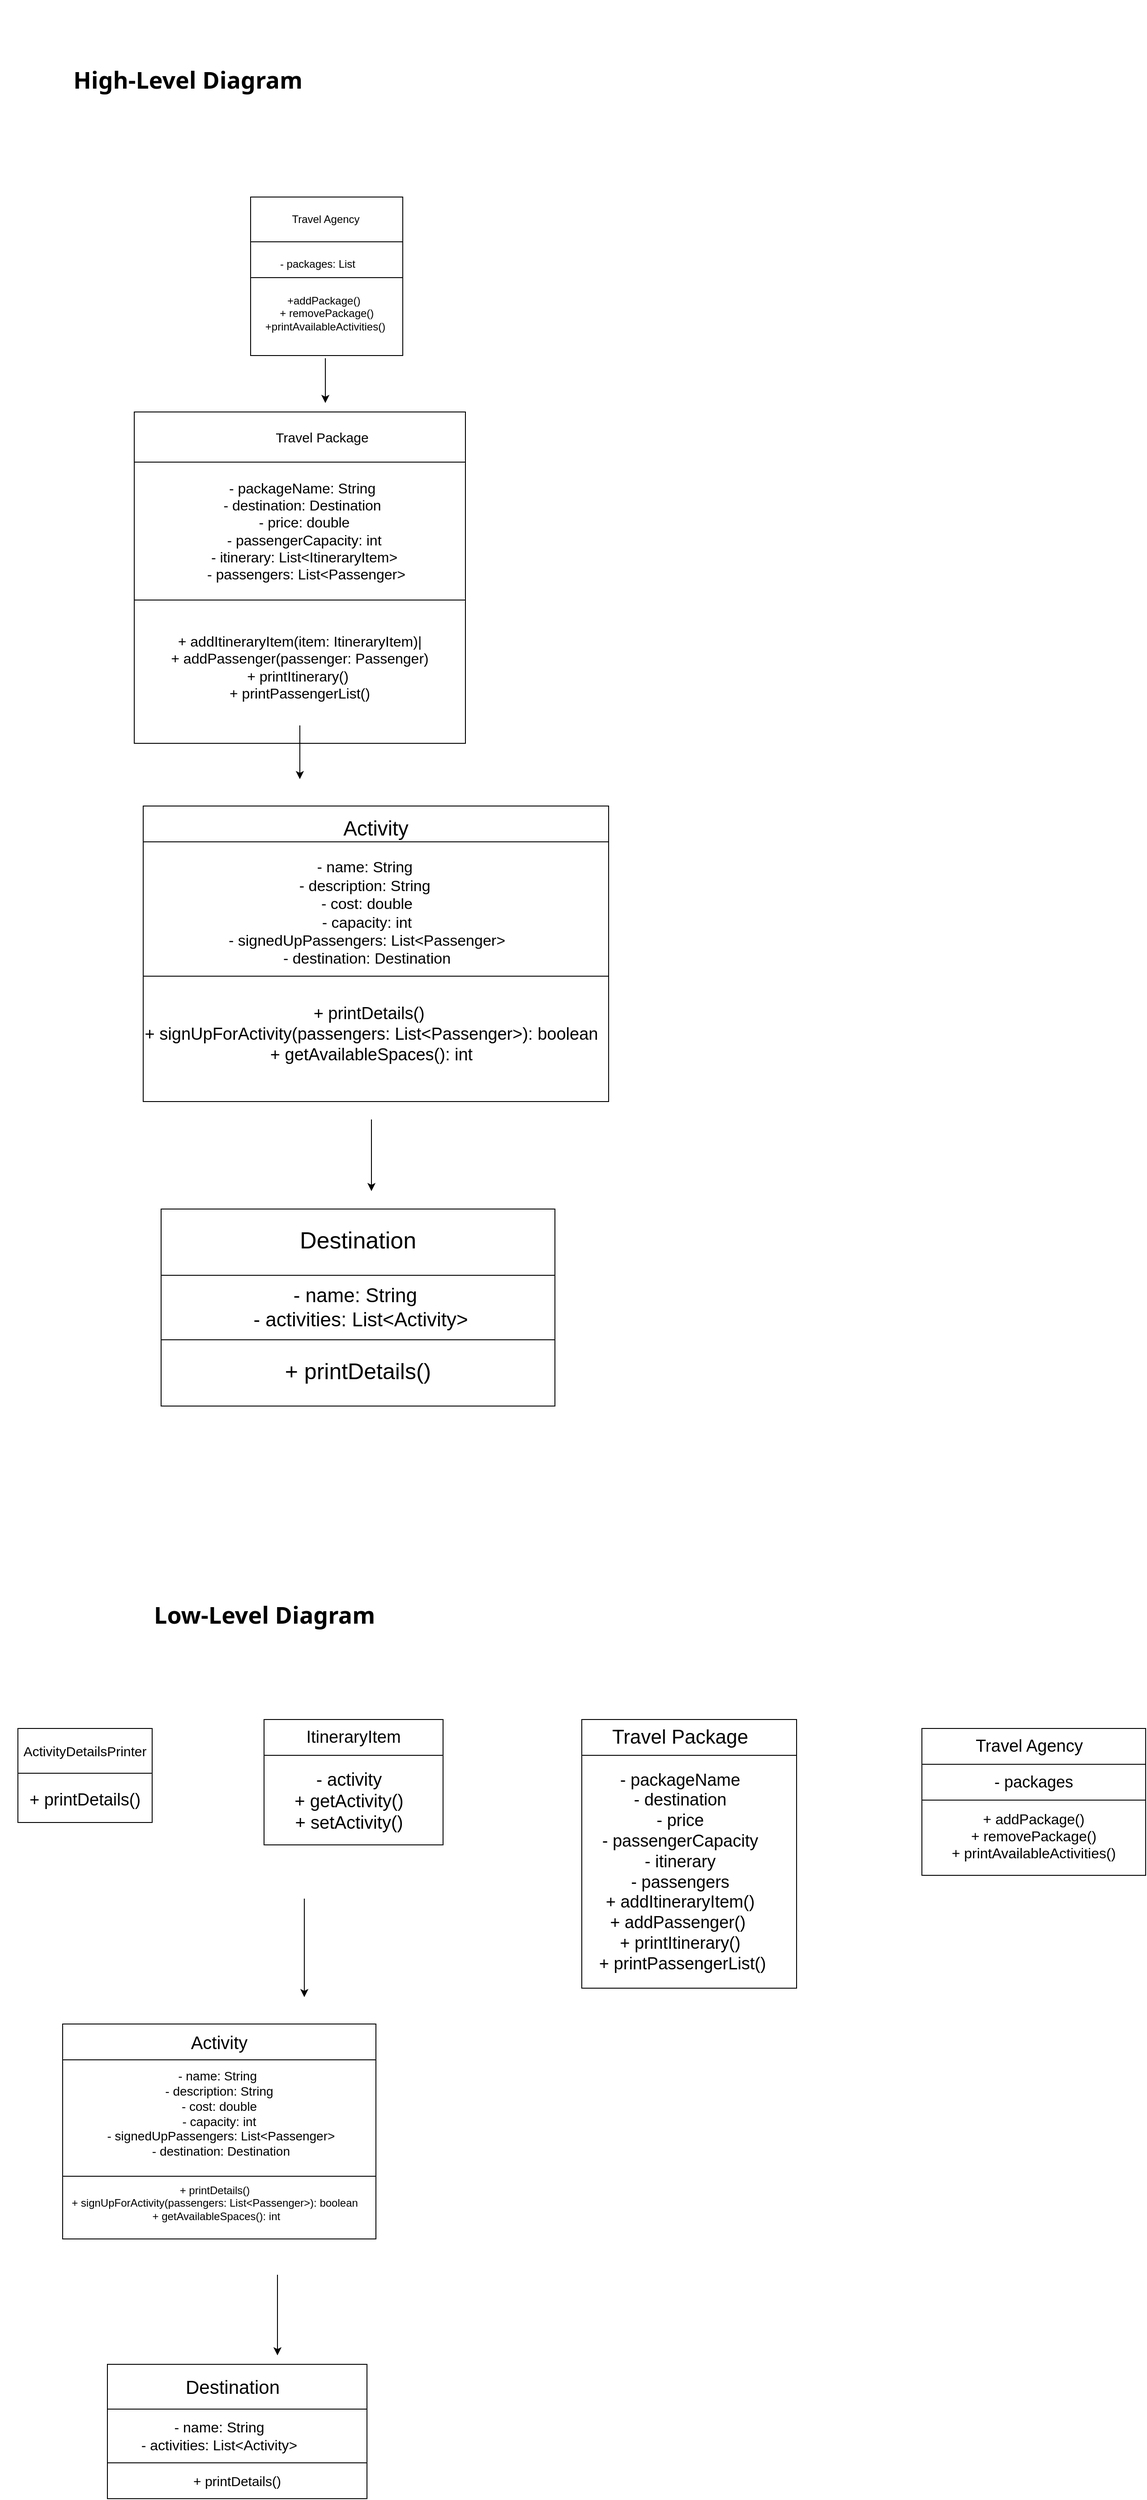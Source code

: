 <mxfile version="22.1.21" type="device">
  <diagram name="Page-1" id="5pxjZm42JFzj4xBTSy52">
    <mxGraphModel dx="609" dy="464" grid="1" gridSize="10" guides="1" tooltips="1" connect="1" arrows="1" fold="1" page="1" pageScale="1" pageWidth="827" pageHeight="1169" math="0" shadow="0">
      <root>
        <mxCell id="0" />
        <mxCell id="1" parent="0" />
        <mxCell id="YViDjAD742AOtV214_dt-10" value="" style="shape=table;startSize=0;container=1;collapsible=0;childLayout=tableLayout;" vertex="1" parent="1">
          <mxGeometry x="330" y="680" width="170" height="177" as="geometry" />
        </mxCell>
        <mxCell id="YViDjAD742AOtV214_dt-11" value="" style="shape=tableRow;horizontal=0;startSize=0;swimlaneHead=0;swimlaneBody=0;strokeColor=inherit;top=0;left=0;bottom=0;right=0;collapsible=0;dropTarget=0;fillColor=none;points=[[0,0.5],[1,0.5]];portConstraint=eastwest;" vertex="1" parent="YViDjAD742AOtV214_dt-10">
          <mxGeometry width="170" height="50" as="geometry" />
        </mxCell>
        <mxCell id="YViDjAD742AOtV214_dt-12" value="" style="shape=partialRectangle;html=1;whiteSpace=wrap;connectable=0;strokeColor=inherit;overflow=hidden;fillColor=none;top=0;left=0;bottom=0;right=0;pointerEvents=1;" vertex="1" parent="YViDjAD742AOtV214_dt-11">
          <mxGeometry width="170" height="50" as="geometry">
            <mxRectangle width="170" height="50" as="alternateBounds" />
          </mxGeometry>
        </mxCell>
        <mxCell id="YViDjAD742AOtV214_dt-13" value="" style="shape=tableRow;horizontal=0;startSize=0;swimlaneHead=0;swimlaneBody=0;strokeColor=inherit;top=0;left=0;bottom=0;right=0;collapsible=0;dropTarget=0;fillColor=none;points=[[0,0.5],[1,0.5]];portConstraint=eastwest;" vertex="1" parent="YViDjAD742AOtV214_dt-10">
          <mxGeometry y="50" width="170" height="40" as="geometry" />
        </mxCell>
        <mxCell id="YViDjAD742AOtV214_dt-14" value="" style="shape=partialRectangle;html=1;whiteSpace=wrap;connectable=0;strokeColor=inherit;overflow=hidden;fillColor=none;top=0;left=0;bottom=0;right=0;pointerEvents=1;" vertex="1" parent="YViDjAD742AOtV214_dt-13">
          <mxGeometry width="170" height="40" as="geometry">
            <mxRectangle width="170" height="40" as="alternateBounds" />
          </mxGeometry>
        </mxCell>
        <mxCell id="YViDjAD742AOtV214_dt-15" value="" style="shape=tableRow;horizontal=0;startSize=0;swimlaneHead=0;swimlaneBody=0;strokeColor=inherit;top=0;left=0;bottom=0;right=0;collapsible=0;dropTarget=0;fillColor=none;points=[[0,0.5],[1,0.5]];portConstraint=eastwest;" vertex="1" parent="YViDjAD742AOtV214_dt-10">
          <mxGeometry y="90" width="170" height="87" as="geometry" />
        </mxCell>
        <mxCell id="YViDjAD742AOtV214_dt-16" value="" style="shape=partialRectangle;html=1;whiteSpace=wrap;connectable=0;strokeColor=inherit;overflow=hidden;fillColor=none;top=0;left=0;bottom=0;right=0;pointerEvents=1;" vertex="1" parent="YViDjAD742AOtV214_dt-15">
          <mxGeometry width="170" height="87" as="geometry">
            <mxRectangle width="170" height="87" as="alternateBounds" />
          </mxGeometry>
        </mxCell>
        <mxCell id="YViDjAD742AOtV214_dt-18" value="Travel Agency" style="text;html=1;strokeColor=none;fillColor=none;align=center;verticalAlign=middle;whiteSpace=wrap;rounded=0;" vertex="1" parent="1">
          <mxGeometry x="374" y="690" width="80" height="30" as="geometry" />
        </mxCell>
        <mxCell id="YViDjAD742AOtV214_dt-20" value="- packages: List " style="text;html=1;strokeColor=none;fillColor=none;align=center;verticalAlign=middle;whiteSpace=wrap;rounded=0;" vertex="1" parent="1">
          <mxGeometry x="355" y="740" width="100" height="30" as="geometry" />
        </mxCell>
        <mxCell id="YViDjAD742AOtV214_dt-27" style="edgeStyle=orthogonalEdgeStyle;rounded=0;orthogonalLoop=1;jettySize=auto;html=1;" edge="1" parent="1" source="YViDjAD742AOtV214_dt-21">
          <mxGeometry relative="1" as="geometry">
            <mxPoint x="413.5" y="910" as="targetPoint" />
          </mxGeometry>
        </mxCell>
        <mxCell id="YViDjAD742AOtV214_dt-21" value="+addPackage()&amp;nbsp;&lt;br&gt;&amp;nbsp;+ removePackage() +printAvailableActivities()" style="text;html=1;strokeColor=none;fillColor=none;align=center;verticalAlign=middle;whiteSpace=wrap;rounded=0;" vertex="1" parent="1">
          <mxGeometry x="301" y="760" width="225" height="100" as="geometry" />
        </mxCell>
        <mxCell id="YViDjAD742AOtV214_dt-28" value="" style="shape=table;startSize=0;container=1;collapsible=0;childLayout=tableLayout;" vertex="1" parent="1">
          <mxGeometry x="200" y="920" width="370" height="370" as="geometry" />
        </mxCell>
        <mxCell id="YViDjAD742AOtV214_dt-29" value="" style="shape=tableRow;horizontal=0;startSize=0;swimlaneHead=0;swimlaneBody=0;strokeColor=inherit;top=0;left=0;bottom=0;right=0;collapsible=0;dropTarget=0;fillColor=none;points=[[0,0.5],[1,0.5]];portConstraint=eastwest;" vertex="1" parent="YViDjAD742AOtV214_dt-28">
          <mxGeometry width="370" height="56" as="geometry" />
        </mxCell>
        <mxCell id="YViDjAD742AOtV214_dt-30" value="" style="shape=partialRectangle;html=1;whiteSpace=wrap;connectable=0;strokeColor=inherit;overflow=hidden;fillColor=none;top=0;left=0;bottom=0;right=0;pointerEvents=1;" vertex="1" parent="YViDjAD742AOtV214_dt-29">
          <mxGeometry width="370" height="56" as="geometry">
            <mxRectangle width="370" height="56" as="alternateBounds" />
          </mxGeometry>
        </mxCell>
        <mxCell id="YViDjAD742AOtV214_dt-31" value="" style="shape=tableRow;horizontal=0;startSize=0;swimlaneHead=0;swimlaneBody=0;strokeColor=inherit;top=0;left=0;bottom=0;right=0;collapsible=0;dropTarget=0;fillColor=none;points=[[0,0.5],[1,0.5]];portConstraint=eastwest;" vertex="1" parent="YViDjAD742AOtV214_dt-28">
          <mxGeometry y="56" width="370" height="154" as="geometry" />
        </mxCell>
        <mxCell id="YViDjAD742AOtV214_dt-32" value="" style="shape=partialRectangle;html=1;whiteSpace=wrap;connectable=0;strokeColor=inherit;overflow=hidden;fillColor=none;top=0;left=0;bottom=0;right=0;pointerEvents=1;" vertex="1" parent="YViDjAD742AOtV214_dt-31">
          <mxGeometry width="370" height="154" as="geometry">
            <mxRectangle width="370" height="154" as="alternateBounds" />
          </mxGeometry>
        </mxCell>
        <mxCell id="YViDjAD742AOtV214_dt-33" value="" style="shape=tableRow;horizontal=0;startSize=0;swimlaneHead=0;swimlaneBody=0;strokeColor=inherit;top=0;left=0;bottom=0;right=0;collapsible=0;dropTarget=0;fillColor=none;points=[[0,0.5],[1,0.5]];portConstraint=eastwest;" vertex="1" parent="YViDjAD742AOtV214_dt-28">
          <mxGeometry y="210" width="370" height="160" as="geometry" />
        </mxCell>
        <mxCell id="YViDjAD742AOtV214_dt-34" value="" style="shape=partialRectangle;html=1;whiteSpace=wrap;connectable=0;strokeColor=inherit;overflow=hidden;fillColor=none;top=0;left=0;bottom=0;right=0;pointerEvents=1;" vertex="1" parent="YViDjAD742AOtV214_dt-33">
          <mxGeometry width="370" height="160" as="geometry">
            <mxRectangle width="370" height="160" as="alternateBounds" />
          </mxGeometry>
        </mxCell>
        <mxCell id="YViDjAD742AOtV214_dt-35" value="&lt;font style=&quot;font-size: 15px;&quot;&gt; Travel Package &lt;/font&gt;" style="text;html=1;strokeColor=none;fillColor=none;align=center;verticalAlign=middle;whiteSpace=wrap;rounded=0;fontSize=14;" vertex="1" parent="1">
          <mxGeometry x="355" y="933" width="110" height="30" as="geometry" />
        </mxCell>
        <mxCell id="YViDjAD742AOtV214_dt-36" value="- packageName: String&amp;nbsp;&lt;br style=&quot;font-size: 16px;&quot;&gt;- destination: Destination&amp;nbsp;&lt;br style=&quot;font-size: 16px;&quot;&gt;&amp;nbsp;- price: double&amp;nbsp;&lt;br style=&quot;font-size: 16px;&quot;&gt;&amp;nbsp;- passengerCapacity: int&amp;nbsp;&lt;br style=&quot;font-size: 16px;&quot;&gt;&amp;nbsp;- itinerary: List&amp;lt;ItineraryItem&amp;gt;&amp;nbsp;&lt;br style=&quot;font-size: 16px;&quot;&gt;&amp;nbsp;- passengers: List&amp;lt;Passenger&amp;gt;" style="text;html=1;strokeColor=none;fillColor=none;align=center;verticalAlign=middle;whiteSpace=wrap;rounded=0;fontSize=16;" vertex="1" parent="1">
          <mxGeometry x="270" y="963" width="240" height="180" as="geometry" />
        </mxCell>
        <mxCell id="YViDjAD742AOtV214_dt-40" style="edgeStyle=orthogonalEdgeStyle;rounded=0;orthogonalLoop=1;jettySize=auto;html=1;" edge="1" parent="1" source="YViDjAD742AOtV214_dt-37">
          <mxGeometry relative="1" as="geometry">
            <mxPoint x="385" y="1330" as="targetPoint" />
          </mxGeometry>
        </mxCell>
        <mxCell id="YViDjAD742AOtV214_dt-37" value="&lt;font style=&quot;font-size: 16px;&quot;&gt;+ addItineraryItem(item: ItineraryItem)|&lt;br&gt;+ addPassenger(passenger: Passenger)&lt;br&gt;+ printItinerary()&amp;nbsp;&lt;br&gt;+ printPassengerList()   &lt;/font&gt;" style="text;html=1;strokeColor=none;fillColor=none;align=center;verticalAlign=middle;whiteSpace=wrap;rounded=0;" vertex="1" parent="1">
          <mxGeometry x="240" y="1140" width="290" height="130" as="geometry" />
        </mxCell>
        <mxCell id="YViDjAD742AOtV214_dt-41" value="" style="shape=table;startSize=0;container=1;collapsible=0;childLayout=tableLayout;" vertex="1" parent="1">
          <mxGeometry x="210" y="1360" width="520" height="330" as="geometry" />
        </mxCell>
        <mxCell id="YViDjAD742AOtV214_dt-42" value="" style="shape=tableRow;horizontal=0;startSize=0;swimlaneHead=0;swimlaneBody=0;strokeColor=inherit;top=0;left=0;bottom=0;right=0;collapsible=0;dropTarget=0;fillColor=none;points=[[0,0.5],[1,0.5]];portConstraint=eastwest;" vertex="1" parent="YViDjAD742AOtV214_dt-41">
          <mxGeometry width="520" height="40" as="geometry" />
        </mxCell>
        <mxCell id="YViDjAD742AOtV214_dt-43" value="" style="shape=partialRectangle;html=1;whiteSpace=wrap;connectable=0;strokeColor=inherit;overflow=hidden;fillColor=none;top=0;left=0;bottom=0;right=0;pointerEvents=1;" vertex="1" parent="YViDjAD742AOtV214_dt-42">
          <mxGeometry width="520" height="40" as="geometry">
            <mxRectangle width="520" height="40" as="alternateBounds" />
          </mxGeometry>
        </mxCell>
        <mxCell id="YViDjAD742AOtV214_dt-44" value="" style="shape=tableRow;horizontal=0;startSize=0;swimlaneHead=0;swimlaneBody=0;strokeColor=inherit;top=0;left=0;bottom=0;right=0;collapsible=0;dropTarget=0;fillColor=none;points=[[0,0.5],[1,0.5]];portConstraint=eastwest;" vertex="1" parent="YViDjAD742AOtV214_dt-41">
          <mxGeometry y="40" width="520" height="150" as="geometry" />
        </mxCell>
        <mxCell id="YViDjAD742AOtV214_dt-45" value="" style="shape=partialRectangle;html=1;whiteSpace=wrap;connectable=0;strokeColor=inherit;overflow=hidden;fillColor=none;top=0;left=0;bottom=0;right=0;pointerEvents=1;" vertex="1" parent="YViDjAD742AOtV214_dt-44">
          <mxGeometry width="520" height="150" as="geometry">
            <mxRectangle width="520" height="150" as="alternateBounds" />
          </mxGeometry>
        </mxCell>
        <mxCell id="YViDjAD742AOtV214_dt-46" value="" style="shape=tableRow;horizontal=0;startSize=0;swimlaneHead=0;swimlaneBody=0;strokeColor=inherit;top=0;left=0;bottom=0;right=0;collapsible=0;dropTarget=0;fillColor=none;points=[[0,0.5],[1,0.5]];portConstraint=eastwest;" vertex="1" parent="YViDjAD742AOtV214_dt-41">
          <mxGeometry y="190" width="520" height="140" as="geometry" />
        </mxCell>
        <mxCell id="YViDjAD742AOtV214_dt-47" value="" style="shape=partialRectangle;html=1;whiteSpace=wrap;connectable=0;strokeColor=inherit;overflow=hidden;fillColor=none;top=0;left=0;bottom=0;right=0;pointerEvents=1;" vertex="1" parent="YViDjAD742AOtV214_dt-46">
          <mxGeometry width="520" height="140" as="geometry">
            <mxRectangle width="520" height="140" as="alternateBounds" />
          </mxGeometry>
        </mxCell>
        <mxCell id="YViDjAD742AOtV214_dt-48" value="&lt;font style=&quot;font-size: 23px;&quot;&gt;Activity&lt;/font&gt;" style="text;html=1;strokeColor=none;fillColor=none;align=center;verticalAlign=middle;whiteSpace=wrap;rounded=0;" vertex="1" parent="1">
          <mxGeometry x="440" y="1370" width="60" height="30" as="geometry" />
        </mxCell>
        <mxCell id="YViDjAD742AOtV214_dt-49" value="&lt;font style=&quot;font-size: 17px;&quot;&gt;- name: String&amp;nbsp;&lt;br style=&quot;font-size: 17px;&quot;&gt;- description: String&amp;nbsp;&lt;br style=&quot;font-size: 17px;&quot;&gt;&amp;nbsp;- cost: double&amp;nbsp;&lt;br style=&quot;font-size: 17px;&quot;&gt;&amp;nbsp;- capacity: int&amp;nbsp;&lt;br style=&quot;font-size: 17px;&quot;&gt;- signedUpPassengers: List&amp;lt;Passenger&amp;gt;&lt;br style=&quot;font-size: 17px;&quot;&gt;- destination: Destination &lt;/font&gt;" style="text;html=1;strokeColor=none;fillColor=none;align=center;verticalAlign=middle;whiteSpace=wrap;rounded=0;fontSize=17;" vertex="1" parent="1">
          <mxGeometry x="290" y="1390" width="340" height="180" as="geometry" />
        </mxCell>
        <mxCell id="YViDjAD742AOtV214_dt-51" style="edgeStyle=orthogonalEdgeStyle;rounded=0;orthogonalLoop=1;jettySize=auto;html=1;" edge="1" parent="1" source="YViDjAD742AOtV214_dt-50">
          <mxGeometry relative="1" as="geometry">
            <mxPoint x="465" y="1790" as="targetPoint" />
          </mxGeometry>
        </mxCell>
        <mxCell id="YViDjAD742AOtV214_dt-50" value="&lt;font style=&quot;font-size: 19px;&quot;&gt;+ printDetails()&amp;nbsp;&lt;br&gt;+ signUpForActivity(passengers: List&amp;lt;Passenger&amp;gt;): boolean&lt;br&gt;+ getAvailableSpaces(): int &lt;/font&gt;" style="text;html=1;strokeColor=none;fillColor=none;align=center;verticalAlign=middle;whiteSpace=wrap;rounded=0;" vertex="1" parent="1">
          <mxGeometry x="210" y="1520" width="510" height="190" as="geometry" />
        </mxCell>
        <mxCell id="YViDjAD742AOtV214_dt-52" value="" style="shape=table;startSize=0;container=1;collapsible=0;childLayout=tableLayout;" vertex="1" parent="1">
          <mxGeometry x="230" y="1810" width="440" height="220" as="geometry" />
        </mxCell>
        <mxCell id="YViDjAD742AOtV214_dt-53" value="" style="shape=tableRow;horizontal=0;startSize=0;swimlaneHead=0;swimlaneBody=0;strokeColor=inherit;top=0;left=0;bottom=0;right=0;collapsible=0;dropTarget=0;fillColor=none;points=[[0,0.5],[1,0.5]];portConstraint=eastwest;" vertex="1" parent="YViDjAD742AOtV214_dt-52">
          <mxGeometry width="440" height="74" as="geometry" />
        </mxCell>
        <mxCell id="YViDjAD742AOtV214_dt-54" value="" style="shape=partialRectangle;html=1;whiteSpace=wrap;connectable=0;strokeColor=inherit;overflow=hidden;fillColor=none;top=0;left=0;bottom=0;right=0;pointerEvents=1;" vertex="1" parent="YViDjAD742AOtV214_dt-53">
          <mxGeometry width="440" height="74" as="geometry">
            <mxRectangle width="440" height="74" as="alternateBounds" />
          </mxGeometry>
        </mxCell>
        <mxCell id="YViDjAD742AOtV214_dt-55" value="" style="shape=tableRow;horizontal=0;startSize=0;swimlaneHead=0;swimlaneBody=0;strokeColor=inherit;top=0;left=0;bottom=0;right=0;collapsible=0;dropTarget=0;fillColor=none;points=[[0,0.5],[1,0.5]];portConstraint=eastwest;" vertex="1" parent="YViDjAD742AOtV214_dt-52">
          <mxGeometry y="74" width="440" height="72" as="geometry" />
        </mxCell>
        <mxCell id="YViDjAD742AOtV214_dt-56" value="" style="shape=partialRectangle;html=1;whiteSpace=wrap;connectable=0;strokeColor=inherit;overflow=hidden;fillColor=none;top=0;left=0;bottom=0;right=0;pointerEvents=1;" vertex="1" parent="YViDjAD742AOtV214_dt-55">
          <mxGeometry width="440" height="72" as="geometry">
            <mxRectangle width="440" height="72" as="alternateBounds" />
          </mxGeometry>
        </mxCell>
        <mxCell id="YViDjAD742AOtV214_dt-57" value="" style="shape=tableRow;horizontal=0;startSize=0;swimlaneHead=0;swimlaneBody=0;strokeColor=inherit;top=0;left=0;bottom=0;right=0;collapsible=0;dropTarget=0;fillColor=none;points=[[0,0.5],[1,0.5]];portConstraint=eastwest;" vertex="1" parent="YViDjAD742AOtV214_dt-52">
          <mxGeometry y="146" width="440" height="74" as="geometry" />
        </mxCell>
        <mxCell id="YViDjAD742AOtV214_dt-58" value="" style="shape=partialRectangle;html=1;whiteSpace=wrap;connectable=0;strokeColor=inherit;overflow=hidden;fillColor=none;top=0;left=0;bottom=0;right=0;pointerEvents=1;" vertex="1" parent="YViDjAD742AOtV214_dt-57">
          <mxGeometry width="440" height="74" as="geometry">
            <mxRectangle width="440" height="74" as="alternateBounds" />
          </mxGeometry>
        </mxCell>
        <mxCell id="YViDjAD742AOtV214_dt-59" value="&lt;font style=&quot;font-size: 26px;&quot;&gt;Destination &lt;/font&gt;" style="text;html=1;strokeColor=none;fillColor=none;align=center;verticalAlign=middle;whiteSpace=wrap;rounded=0;" vertex="1" parent="1">
          <mxGeometry x="240" y="1820" width="420" height="50" as="geometry" />
        </mxCell>
        <mxCell id="YViDjAD742AOtV214_dt-60" value="&lt;font style=&quot;font-size: 22px;&quot;&gt;- name: String&amp;nbsp;&lt;br&gt;&amp;nbsp;- activities: List&amp;lt;Activity&amp;gt;&lt;/font&gt;" style="text;html=1;strokeColor=none;fillColor=none;align=center;verticalAlign=middle;whiteSpace=wrap;rounded=0;" vertex="1" parent="1">
          <mxGeometry x="235" y="1880" width="430" height="80" as="geometry" />
        </mxCell>
        <mxCell id="YViDjAD742AOtV214_dt-61" value="&lt;font style=&quot;font-size: 25px;&quot;&gt;+ printDetails() &lt;/font&gt;" style="text;html=1;strokeColor=none;fillColor=none;align=center;verticalAlign=middle;whiteSpace=wrap;rounded=0;" vertex="1" parent="1">
          <mxGeometry x="260" y="1960" width="380" height="60" as="geometry" />
        </mxCell>
        <mxCell id="YViDjAD742AOtV214_dt-62" value="" style="shape=table;startSize=0;container=1;collapsible=0;childLayout=tableLayout;" vertex="1" parent="1">
          <mxGeometry x="70" y="2390" width="150" height="105" as="geometry" />
        </mxCell>
        <mxCell id="YViDjAD742AOtV214_dt-63" value="" style="shape=tableRow;horizontal=0;startSize=0;swimlaneHead=0;swimlaneBody=0;strokeColor=inherit;top=0;left=0;bottom=0;right=0;collapsible=0;dropTarget=0;fillColor=none;points=[[0,0.5],[1,0.5]];portConstraint=eastwest;" vertex="1" parent="YViDjAD742AOtV214_dt-62">
          <mxGeometry width="150" height="50" as="geometry" />
        </mxCell>
        <mxCell id="YViDjAD742AOtV214_dt-64" value="" style="shape=partialRectangle;html=1;whiteSpace=wrap;connectable=0;strokeColor=inherit;overflow=hidden;fillColor=none;top=0;left=0;bottom=0;right=0;pointerEvents=1;" vertex="1" parent="YViDjAD742AOtV214_dt-63">
          <mxGeometry width="150" height="50" as="geometry">
            <mxRectangle width="150" height="50" as="alternateBounds" />
          </mxGeometry>
        </mxCell>
        <mxCell id="YViDjAD742AOtV214_dt-65" value="" style="shape=tableRow;horizontal=0;startSize=0;swimlaneHead=0;swimlaneBody=0;strokeColor=inherit;top=0;left=0;bottom=0;right=0;collapsible=0;dropTarget=0;fillColor=none;points=[[0,0.5],[1,0.5]];portConstraint=eastwest;" vertex="1" parent="YViDjAD742AOtV214_dt-62">
          <mxGeometry y="50" width="150" height="55" as="geometry" />
        </mxCell>
        <mxCell id="YViDjAD742AOtV214_dt-66" value="" style="shape=partialRectangle;html=1;whiteSpace=wrap;connectable=0;strokeColor=inherit;overflow=hidden;fillColor=none;top=0;left=0;bottom=0;right=0;pointerEvents=1;" vertex="1" parent="YViDjAD742AOtV214_dt-65">
          <mxGeometry width="150" height="55" as="geometry">
            <mxRectangle width="150" height="55" as="alternateBounds" />
          </mxGeometry>
        </mxCell>
        <mxCell id="YViDjAD742AOtV214_dt-67" value="&lt;font style=&quot;font-size: 15px;&quot;&gt;ActivityDetailsPrinter&lt;/font&gt;" style="text;html=1;strokeColor=none;fillColor=none;align=center;verticalAlign=middle;whiteSpace=wrap;rounded=0;" vertex="1" parent="1">
          <mxGeometry x="120" y="2400" width="50" height="30" as="geometry" />
        </mxCell>
        <mxCell id="YViDjAD742AOtV214_dt-68" value="&lt;font style=&quot;font-size: 19px;&quot;&gt;+ printDetails()&lt;/font&gt;" style="text;html=1;strokeColor=none;fillColor=none;align=center;verticalAlign=middle;whiteSpace=wrap;rounded=0;" vertex="1" parent="1">
          <mxGeometry x="80" y="2450" width="130" height="40" as="geometry" />
        </mxCell>
        <mxCell id="YViDjAD742AOtV214_dt-69" value="" style="shape=table;startSize=0;container=1;collapsible=0;childLayout=tableLayout;" vertex="1" parent="1">
          <mxGeometry x="345" y="2380" width="200" height="140" as="geometry" />
        </mxCell>
        <mxCell id="YViDjAD742AOtV214_dt-70" value="" style="shape=tableRow;horizontal=0;startSize=0;swimlaneHead=0;swimlaneBody=0;strokeColor=inherit;top=0;left=0;bottom=0;right=0;collapsible=0;dropTarget=0;fillColor=none;points=[[0,0.5],[1,0.5]];portConstraint=eastwest;" vertex="1" parent="YViDjAD742AOtV214_dt-69">
          <mxGeometry width="200" height="40" as="geometry" />
        </mxCell>
        <mxCell id="YViDjAD742AOtV214_dt-71" value="" style="shape=partialRectangle;html=1;whiteSpace=wrap;connectable=0;strokeColor=inherit;overflow=hidden;fillColor=none;top=0;left=0;bottom=0;right=0;pointerEvents=1;" vertex="1" parent="YViDjAD742AOtV214_dt-70">
          <mxGeometry width="200" height="40" as="geometry">
            <mxRectangle width="200" height="40" as="alternateBounds" />
          </mxGeometry>
        </mxCell>
        <mxCell id="YViDjAD742AOtV214_dt-72" value="" style="shape=tableRow;horizontal=0;startSize=0;swimlaneHead=0;swimlaneBody=0;strokeColor=inherit;top=0;left=0;bottom=0;right=0;collapsible=0;dropTarget=0;fillColor=none;points=[[0,0.5],[1,0.5]];portConstraint=eastwest;" vertex="1" parent="YViDjAD742AOtV214_dt-69">
          <mxGeometry y="40" width="200" height="100" as="geometry" />
        </mxCell>
        <mxCell id="YViDjAD742AOtV214_dt-73" value="" style="shape=partialRectangle;html=1;whiteSpace=wrap;connectable=0;strokeColor=inherit;overflow=hidden;fillColor=none;top=0;left=0;bottom=0;right=0;pointerEvents=1;" vertex="1" parent="YViDjAD742AOtV214_dt-72">
          <mxGeometry width="200" height="100" as="geometry">
            <mxRectangle width="200" height="100" as="alternateBounds" />
          </mxGeometry>
        </mxCell>
        <mxCell id="YViDjAD742AOtV214_dt-74" value="&lt;font style=&quot;font-size: 19px;&quot;&gt; ItineraryItem&lt;/font&gt;" style="text;html=1;strokeColor=none;fillColor=none;align=center;verticalAlign=middle;whiteSpace=wrap;rounded=0;" vertex="1" parent="1">
          <mxGeometry x="360" y="2360" width="170" height="80" as="geometry" />
        </mxCell>
        <mxCell id="YViDjAD742AOtV214_dt-75" value="&lt;font style=&quot;font-size: 20px;&quot;&gt;- activity &lt;br&gt;+ getActivity() &lt;br&gt;+ setActivity() &lt;/font&gt;" style="text;html=1;strokeColor=none;fillColor=none;align=center;verticalAlign=middle;whiteSpace=wrap;rounded=0;" vertex="1" parent="1">
          <mxGeometry x="350" y="2430" width="180" height="80" as="geometry" />
        </mxCell>
        <mxCell id="YViDjAD742AOtV214_dt-76" value="" style="shape=table;startSize=0;container=1;collapsible=0;childLayout=tableLayout;" vertex="1" parent="1">
          <mxGeometry x="700" y="2380" width="240" height="300" as="geometry" />
        </mxCell>
        <mxCell id="YViDjAD742AOtV214_dt-77" value="" style="shape=tableRow;horizontal=0;startSize=0;swimlaneHead=0;swimlaneBody=0;strokeColor=inherit;top=0;left=0;bottom=0;right=0;collapsible=0;dropTarget=0;fillColor=none;points=[[0,0.5],[1,0.5]];portConstraint=eastwest;" vertex="1" parent="YViDjAD742AOtV214_dt-76">
          <mxGeometry width="240" height="40" as="geometry" />
        </mxCell>
        <mxCell id="YViDjAD742AOtV214_dt-78" value="" style="shape=partialRectangle;html=1;whiteSpace=wrap;connectable=0;strokeColor=inherit;overflow=hidden;fillColor=none;top=0;left=0;bottom=0;right=0;pointerEvents=1;" vertex="1" parent="YViDjAD742AOtV214_dt-77">
          <mxGeometry width="240" height="40" as="geometry">
            <mxRectangle width="240" height="40" as="alternateBounds" />
          </mxGeometry>
        </mxCell>
        <mxCell id="YViDjAD742AOtV214_dt-79" value="" style="shape=tableRow;horizontal=0;startSize=0;swimlaneHead=0;swimlaneBody=0;strokeColor=inherit;top=0;left=0;bottom=0;right=0;collapsible=0;dropTarget=0;fillColor=none;points=[[0,0.5],[1,0.5]];portConstraint=eastwest;" vertex="1" parent="YViDjAD742AOtV214_dt-76">
          <mxGeometry y="40" width="240" height="260" as="geometry" />
        </mxCell>
        <mxCell id="YViDjAD742AOtV214_dt-80" value="" style="shape=partialRectangle;html=1;whiteSpace=wrap;connectable=0;strokeColor=inherit;overflow=hidden;fillColor=none;top=0;left=0;bottom=0;right=0;pointerEvents=1;" vertex="1" parent="YViDjAD742AOtV214_dt-79">
          <mxGeometry width="240" height="260" as="geometry">
            <mxRectangle width="240" height="260" as="alternateBounds" />
          </mxGeometry>
        </mxCell>
        <mxCell id="YViDjAD742AOtV214_dt-81" value="&lt;font style=&quot;font-size: 22px;&quot;&gt;  Travel Package&lt;/font&gt;" style="text;html=1;strokeColor=none;fillColor=none;align=center;verticalAlign=middle;whiteSpace=wrap;rounded=0;" vertex="1" parent="1">
          <mxGeometry x="700" y="2360" width="220" height="80" as="geometry" />
        </mxCell>
        <mxCell id="YViDjAD742AOtV214_dt-82" value="&lt;font style=&quot;font-size: 19px;&quot;&gt;- packageName&lt;br&gt;- destination &lt;br&gt;- price    &lt;br&gt;- passengerCapacity&lt;br&gt;- itinerary  &lt;br&gt;- passengers   &lt;br&gt;+ addItineraryItem()&lt;br&gt;+ addPassenger()&amp;nbsp;&lt;br&gt;&amp;nbsp;+ printItinerary()&amp;nbsp;&lt;br&gt;&amp;nbsp;+ printPassengerList()&lt;/font&gt;" style="text;html=1;strokeColor=none;fillColor=none;align=center;verticalAlign=middle;whiteSpace=wrap;rounded=0;" vertex="1" parent="1">
          <mxGeometry x="700" y="2430" width="220" height="240" as="geometry" />
        </mxCell>
        <mxCell id="YViDjAD742AOtV214_dt-83" value="" style="shape=table;startSize=0;container=1;collapsible=0;childLayout=tableLayout;" vertex="1" parent="1">
          <mxGeometry x="1080" y="2390" width="250" height="164" as="geometry" />
        </mxCell>
        <mxCell id="YViDjAD742AOtV214_dt-84" value="" style="shape=tableRow;horizontal=0;startSize=0;swimlaneHead=0;swimlaneBody=0;strokeColor=inherit;top=0;left=0;bottom=0;right=0;collapsible=0;dropTarget=0;fillColor=none;points=[[0,0.5],[1,0.5]];portConstraint=eastwest;" vertex="1" parent="YViDjAD742AOtV214_dt-83">
          <mxGeometry width="250" height="40" as="geometry" />
        </mxCell>
        <mxCell id="YViDjAD742AOtV214_dt-85" value="" style="shape=partialRectangle;html=1;whiteSpace=wrap;connectable=0;strokeColor=inherit;overflow=hidden;fillColor=none;top=0;left=0;bottom=0;right=0;pointerEvents=1;" vertex="1" parent="YViDjAD742AOtV214_dt-84">
          <mxGeometry width="250" height="40" as="geometry">
            <mxRectangle width="250" height="40" as="alternateBounds" />
          </mxGeometry>
        </mxCell>
        <mxCell id="YViDjAD742AOtV214_dt-86" value="" style="shape=tableRow;horizontal=0;startSize=0;swimlaneHead=0;swimlaneBody=0;strokeColor=inherit;top=0;left=0;bottom=0;right=0;collapsible=0;dropTarget=0;fillColor=none;points=[[0,0.5],[1,0.5]];portConstraint=eastwest;" vertex="1" parent="YViDjAD742AOtV214_dt-83">
          <mxGeometry y="40" width="250" height="40" as="geometry" />
        </mxCell>
        <mxCell id="YViDjAD742AOtV214_dt-87" value="" style="shape=partialRectangle;html=1;whiteSpace=wrap;connectable=0;strokeColor=inherit;overflow=hidden;fillColor=none;top=0;left=0;bottom=0;right=0;pointerEvents=1;" vertex="1" parent="YViDjAD742AOtV214_dt-86">
          <mxGeometry width="250" height="40" as="geometry">
            <mxRectangle width="250" height="40" as="alternateBounds" />
          </mxGeometry>
        </mxCell>
        <mxCell id="YViDjAD742AOtV214_dt-88" value="" style="shape=tableRow;horizontal=0;startSize=0;swimlaneHead=0;swimlaneBody=0;strokeColor=inherit;top=0;left=0;bottom=0;right=0;collapsible=0;dropTarget=0;fillColor=none;points=[[0,0.5],[1,0.5]];portConstraint=eastwest;" vertex="1" parent="YViDjAD742AOtV214_dt-83">
          <mxGeometry y="80" width="250" height="84" as="geometry" />
        </mxCell>
        <mxCell id="YViDjAD742AOtV214_dt-89" value="" style="shape=partialRectangle;html=1;whiteSpace=wrap;connectable=0;strokeColor=inherit;overflow=hidden;fillColor=none;top=0;left=0;bottom=0;right=0;pointerEvents=1;" vertex="1" parent="YViDjAD742AOtV214_dt-88">
          <mxGeometry width="250" height="84" as="geometry">
            <mxRectangle width="250" height="84" as="alternateBounds" />
          </mxGeometry>
        </mxCell>
        <mxCell id="YViDjAD742AOtV214_dt-90" value="&lt;font style=&quot;font-size: 19px;&quot;&gt;Travel Agency&lt;/font&gt;" style="text;html=1;strokeColor=none;fillColor=none;align=center;verticalAlign=middle;whiteSpace=wrap;rounded=0;" vertex="1" parent="1">
          <mxGeometry x="1100" y="2370" width="200" height="80" as="geometry" />
        </mxCell>
        <mxCell id="YViDjAD742AOtV214_dt-91" value="&lt;font style=&quot;font-size: 18px;&quot;&gt;- packages&lt;/font&gt;" style="text;html=1;strokeColor=none;fillColor=none;align=center;verticalAlign=middle;whiteSpace=wrap;rounded=0;" vertex="1" parent="1">
          <mxGeometry x="1080" y="2400" width="250" height="100" as="geometry" />
        </mxCell>
        <mxCell id="YViDjAD742AOtV214_dt-92" value="+ addPackage()&lt;br style=&quot;font-size: 16px;&quot;&gt;+ removePackage() &lt;br style=&quot;font-size: 16px;&quot;&gt;+ printAvailableActivities()" style="text;html=1;strokeColor=none;fillColor=none;align=center;verticalAlign=middle;whiteSpace=wrap;rounded=0;fontSize=16;" vertex="1" parent="1">
          <mxGeometry x="1080" y="2480" width="250" height="60" as="geometry" />
        </mxCell>
        <mxCell id="YViDjAD742AOtV214_dt-96" value="" style="endArrow=classic;html=1;rounded=0;" edge="1" parent="1">
          <mxGeometry width="50" height="50" relative="1" as="geometry">
            <mxPoint x="390" y="2580" as="sourcePoint" />
            <mxPoint x="390" y="2690" as="targetPoint" />
            <Array as="points">
              <mxPoint x="390" y="2640" />
            </Array>
          </mxGeometry>
        </mxCell>
        <mxCell id="YViDjAD742AOtV214_dt-97" value="" style="shape=table;startSize=0;container=1;collapsible=0;childLayout=tableLayout;" vertex="1" parent="1">
          <mxGeometry x="120" y="2720" width="350" height="240" as="geometry" />
        </mxCell>
        <mxCell id="YViDjAD742AOtV214_dt-98" value="" style="shape=tableRow;horizontal=0;startSize=0;swimlaneHead=0;swimlaneBody=0;strokeColor=inherit;top=0;left=0;bottom=0;right=0;collapsible=0;dropTarget=0;fillColor=none;points=[[0,0.5],[1,0.5]];portConstraint=eastwest;" vertex="1" parent="YViDjAD742AOtV214_dt-97">
          <mxGeometry width="350" height="40" as="geometry" />
        </mxCell>
        <mxCell id="YViDjAD742AOtV214_dt-99" value="" style="shape=partialRectangle;html=1;whiteSpace=wrap;connectable=0;strokeColor=inherit;overflow=hidden;fillColor=none;top=0;left=0;bottom=0;right=0;pointerEvents=1;" vertex="1" parent="YViDjAD742AOtV214_dt-98">
          <mxGeometry width="350" height="40" as="geometry">
            <mxRectangle width="350" height="40" as="alternateBounds" />
          </mxGeometry>
        </mxCell>
        <mxCell id="YViDjAD742AOtV214_dt-100" value="" style="shape=tableRow;horizontal=0;startSize=0;swimlaneHead=0;swimlaneBody=0;strokeColor=inherit;top=0;left=0;bottom=0;right=0;collapsible=0;dropTarget=0;fillColor=none;points=[[0,0.5],[1,0.5]];portConstraint=eastwest;" vertex="1" parent="YViDjAD742AOtV214_dt-97">
          <mxGeometry y="40" width="350" height="130" as="geometry" />
        </mxCell>
        <mxCell id="YViDjAD742AOtV214_dt-101" value="" style="shape=partialRectangle;html=1;whiteSpace=wrap;connectable=0;strokeColor=inherit;overflow=hidden;fillColor=none;top=0;left=0;bottom=0;right=0;pointerEvents=1;" vertex="1" parent="YViDjAD742AOtV214_dt-100">
          <mxGeometry width="350" height="130" as="geometry">
            <mxRectangle width="350" height="130" as="alternateBounds" />
          </mxGeometry>
        </mxCell>
        <mxCell id="YViDjAD742AOtV214_dt-102" value="" style="shape=tableRow;horizontal=0;startSize=0;swimlaneHead=0;swimlaneBody=0;strokeColor=inherit;top=0;left=0;bottom=0;right=0;collapsible=0;dropTarget=0;fillColor=none;points=[[0,0.5],[1,0.5]];portConstraint=eastwest;" vertex="1" parent="YViDjAD742AOtV214_dt-97">
          <mxGeometry y="170" width="350" height="70" as="geometry" />
        </mxCell>
        <mxCell id="YViDjAD742AOtV214_dt-103" value="" style="shape=partialRectangle;html=1;whiteSpace=wrap;connectable=0;strokeColor=inherit;overflow=hidden;fillColor=none;top=0;left=0;bottom=0;right=0;pointerEvents=1;" vertex="1" parent="YViDjAD742AOtV214_dt-102">
          <mxGeometry width="350" height="70" as="geometry">
            <mxRectangle width="350" height="70" as="alternateBounds" />
          </mxGeometry>
        </mxCell>
        <mxCell id="YViDjAD742AOtV214_dt-104" value="&lt;font style=&quot;font-size: 20px;&quot;&gt;Activity&lt;/font&gt;" style="text;html=1;strokeColor=none;fillColor=none;align=center;verticalAlign=middle;whiteSpace=wrap;rounded=0;" vertex="1" parent="1">
          <mxGeometry x="190" y="2720" width="210" height="40" as="geometry" />
        </mxCell>
        <mxCell id="YViDjAD742AOtV214_dt-105" value="&lt;font style=&quot;font-size: 14px;&quot;&gt;- name: String&amp;nbsp;&lt;br&gt;&amp;nbsp;- description: String&amp;nbsp;&lt;br&gt;&amp;nbsp;- cost: double&amp;nbsp;&lt;br&gt;&amp;nbsp;- capacity: int&amp;nbsp;&lt;br&gt;&amp;nbsp;- signedUpPassengers: List&amp;lt;Passenger&amp;gt;&lt;br&gt;&amp;nbsp;- destination: Destination &lt;/font&gt;" style="text;html=1;strokeColor=none;fillColor=none;align=center;verticalAlign=middle;whiteSpace=wrap;rounded=0;" vertex="1" parent="1">
          <mxGeometry x="160" y="2760" width="270" height="120" as="geometry" />
        </mxCell>
        <mxCell id="YViDjAD742AOtV214_dt-106" value="&lt;font style=&quot;font-size: 12px;&quot;&gt;+ printDetails() &lt;br&gt;+ signUpForActivity(passengers: List&amp;lt;Passenger&amp;gt;): boolean&lt;br&gt;&amp;nbsp;+ getAvailableSpaces(): int  &lt;/font&gt;" style="text;html=1;strokeColor=none;fillColor=none;align=center;verticalAlign=middle;whiteSpace=wrap;rounded=0;" vertex="1" parent="1">
          <mxGeometry x="120" y="2880" width="340" height="80" as="geometry" />
        </mxCell>
        <mxCell id="YViDjAD742AOtV214_dt-108" value="" style="endArrow=classic;html=1;rounded=0;" edge="1" parent="1">
          <mxGeometry width="50" height="50" relative="1" as="geometry">
            <mxPoint x="360" y="3000" as="sourcePoint" />
            <mxPoint x="360" y="3090" as="targetPoint" />
          </mxGeometry>
        </mxCell>
        <mxCell id="YViDjAD742AOtV214_dt-109" value="" style="shape=table;startSize=0;container=1;collapsible=0;childLayout=tableLayout;" vertex="1" parent="1">
          <mxGeometry x="170" y="3100" width="290" height="150" as="geometry" />
        </mxCell>
        <mxCell id="YViDjAD742AOtV214_dt-110" value="" style="shape=tableRow;horizontal=0;startSize=0;swimlaneHead=0;swimlaneBody=0;strokeColor=inherit;top=0;left=0;bottom=0;right=0;collapsible=0;dropTarget=0;fillColor=none;points=[[0,0.5],[1,0.5]];portConstraint=eastwest;" vertex="1" parent="YViDjAD742AOtV214_dt-109">
          <mxGeometry width="290" height="50" as="geometry" />
        </mxCell>
        <mxCell id="YViDjAD742AOtV214_dt-111" value="" style="shape=partialRectangle;html=1;whiteSpace=wrap;connectable=0;strokeColor=inherit;overflow=hidden;fillColor=none;top=0;left=0;bottom=0;right=0;pointerEvents=1;" vertex="1" parent="YViDjAD742AOtV214_dt-110">
          <mxGeometry width="290" height="50" as="geometry">
            <mxRectangle width="290" height="50" as="alternateBounds" />
          </mxGeometry>
        </mxCell>
        <mxCell id="YViDjAD742AOtV214_dt-112" value="" style="shape=tableRow;horizontal=0;startSize=0;swimlaneHead=0;swimlaneBody=0;strokeColor=inherit;top=0;left=0;bottom=0;right=0;collapsible=0;dropTarget=0;fillColor=none;points=[[0,0.5],[1,0.5]];portConstraint=eastwest;" vertex="1" parent="YViDjAD742AOtV214_dt-109">
          <mxGeometry y="50" width="290" height="60" as="geometry" />
        </mxCell>
        <mxCell id="YViDjAD742AOtV214_dt-113" value="" style="shape=partialRectangle;html=1;whiteSpace=wrap;connectable=0;strokeColor=inherit;overflow=hidden;fillColor=none;top=0;left=0;bottom=0;right=0;pointerEvents=1;" vertex="1" parent="YViDjAD742AOtV214_dt-112">
          <mxGeometry width="290" height="60" as="geometry">
            <mxRectangle width="290" height="60" as="alternateBounds" />
          </mxGeometry>
        </mxCell>
        <mxCell id="YViDjAD742AOtV214_dt-114" value="" style="shape=tableRow;horizontal=0;startSize=0;swimlaneHead=0;swimlaneBody=0;strokeColor=inherit;top=0;left=0;bottom=0;right=0;collapsible=0;dropTarget=0;fillColor=none;points=[[0,0.5],[1,0.5]];portConstraint=eastwest;" vertex="1" parent="YViDjAD742AOtV214_dt-109">
          <mxGeometry y="110" width="290" height="40" as="geometry" />
        </mxCell>
        <mxCell id="YViDjAD742AOtV214_dt-115" value="&lt;font style=&quot;font-size: 15px;&quot;&gt;+ printDetails()  &lt;/font&gt;" style="shape=partialRectangle;html=1;whiteSpace=wrap;connectable=0;strokeColor=inherit;overflow=hidden;fillColor=none;top=0;left=0;bottom=0;right=0;pointerEvents=1;" vertex="1" parent="YViDjAD742AOtV214_dt-114">
          <mxGeometry width="290" height="40" as="geometry">
            <mxRectangle width="290" height="40" as="alternateBounds" />
          </mxGeometry>
        </mxCell>
        <mxCell id="YViDjAD742AOtV214_dt-116" value="&lt;font style=&quot;font-size: 21px;&quot;&gt;Destination&lt;/font&gt;" style="text;html=1;strokeColor=none;fillColor=none;align=center;verticalAlign=middle;whiteSpace=wrap;rounded=0;" vertex="1" parent="1">
          <mxGeometry x="150" y="3090" width="320" height="70" as="geometry" />
        </mxCell>
        <mxCell id="YViDjAD742AOtV214_dt-117" value="&lt;font style=&quot;font-size: 16px;&quot;&gt;- name: String &lt;br&gt;- activities: List&amp;lt;Activity&amp;gt; &lt;/font&gt;" style="text;html=1;strokeColor=none;fillColor=none;align=center;verticalAlign=middle;whiteSpace=wrap;rounded=0;" vertex="1" parent="1">
          <mxGeometry x="135" y="3140" width="320" height="80" as="geometry" />
        </mxCell>
        <mxCell id="YViDjAD742AOtV214_dt-119" value="&lt;h3 style=&quot;border: 0px solid rgb(217, 217, 227); box-sizing: border-box; --tw-border-spacing-x: 0; --tw-border-spacing-y: 0; --tw-translate-x: 0; --tw-translate-y: 0; --tw-rotate: 0; --tw-skew-x: 0; --tw-skew-y: 0; --tw-scale-x: 1; --tw-scale-y: 1; --tw-pan-x: ; --tw-pan-y: ; --tw-pinch-zoom: ; --tw-scroll-snap-strictness: proximity; --tw-gradient-from-position: ; --tw-gradient-via-position: ; --tw-gradient-to-position: ; --tw-ordinal: ; --tw-slashed-zero: ; --tw-numeric-figure: ; --tw-numeric-spacing: ; --tw-numeric-fraction: ; --tw-ring-inset: ; --tw-ring-offset-width: 0px; --tw-ring-offset-color: #fff; --tw-ring-color: rgba(69,89,164,.5); --tw-ring-offset-shadow: 0 0 transparent; --tw-ring-shadow: 0 0 transparent; --tw-shadow: 0 0 transparent; --tw-shadow-colored: 0 0 transparent; --tw-blur: ; --tw-brightness: ; --tw-contrast: ; --tw-grayscale: ; --tw-hue-rotate: ; --tw-invert: ; --tw-saturate: ; --tw-sepia: ; --tw-drop-shadow: ; --tw-backdrop-blur: ; --tw-backdrop-brightness: ; --tw-backdrop-contrast: ; --tw-backdrop-grayscale: ; --tw-backdrop-hue-rotate: ; --tw-backdrop-invert: ; --tw-backdrop-opacity: ; --tw-backdrop-saturate: ; --tw-backdrop-sepia: ; margin: 1rem 0px 0.5rem; line-height: 1.6; color: var(--tw-prose-headings); font-family: Söhne, ui-sans-serif, system-ui, -apple-system, &amp;quot;Segoe UI&amp;quot;, Roboto, Ubuntu, Cantarell, &amp;quot;Noto Sans&amp;quot;, sans-serif, &amp;quot;Helvetica Neue&amp;quot;, Arial, &amp;quot;Apple Color Emoji&amp;quot;, &amp;quot;Segoe UI Emoji&amp;quot;, &amp;quot;Segoe UI Symbol&amp;quot;, &amp;quot;Noto Color Emoji&amp;quot;; text-align: start;&quot;&gt;&lt;font style=&quot;font-size: 26px;&quot;&gt;High-Level Diagram&lt;/font&gt;&lt;/h3&gt;" style="text;html=1;strokeColor=none;fillColor=none;align=center;verticalAlign=middle;whiteSpace=wrap;rounded=0;" vertex="1" parent="1">
          <mxGeometry x="50" y="460" width="420" height="170" as="geometry" />
        </mxCell>
        <mxCell id="YViDjAD742AOtV214_dt-121" value="&lt;h3 style=&quot;border: 0px solid rgb(217, 217, 227); box-sizing: border-box; --tw-border-spacing-x: 0; --tw-border-spacing-y: 0; --tw-translate-x: 0; --tw-translate-y: 0; --tw-rotate: 0; --tw-skew-x: 0; --tw-skew-y: 0; --tw-scale-x: 1; --tw-scale-y: 1; --tw-pan-x: ; --tw-pan-y: ; --tw-pinch-zoom: ; --tw-scroll-snap-strictness: proximity; --tw-gradient-from-position: ; --tw-gradient-via-position: ; --tw-gradient-to-position: ; --tw-ordinal: ; --tw-slashed-zero: ; --tw-numeric-figure: ; --tw-numeric-spacing: ; --tw-numeric-fraction: ; --tw-ring-inset: ; --tw-ring-offset-width: 0px; --tw-ring-offset-color: #fff; --tw-ring-color: rgba(69,89,164,.5); --tw-ring-offset-shadow: 0 0 transparent; --tw-ring-shadow: 0 0 transparent; --tw-shadow: 0 0 transparent; --tw-shadow-colored: 0 0 transparent; --tw-blur: ; --tw-brightness: ; --tw-contrast: ; --tw-grayscale: ; --tw-hue-rotate: ; --tw-invert: ; --tw-saturate: ; --tw-sepia: ; --tw-drop-shadow: ; --tw-backdrop-blur: ; --tw-backdrop-brightness: ; --tw-backdrop-contrast: ; --tw-backdrop-grayscale: ; --tw-backdrop-hue-rotate: ; --tw-backdrop-invert: ; --tw-backdrop-opacity: ; --tw-backdrop-saturate: ; --tw-backdrop-sepia: ; font-weight: 600; margin: 1rem 0px 0.5rem; line-height: 1.6; color: var(--tw-prose-headings); font-family: Söhne, ui-sans-serif, system-ui, -apple-system, &amp;quot;Segoe UI&amp;quot;, Roboto, Ubuntu, Cantarell, &amp;quot;Noto Sans&amp;quot;, sans-serif, &amp;quot;Helvetica Neue&amp;quot;, Arial, &amp;quot;Apple Color Emoji&amp;quot;, &amp;quot;Segoe UI Emoji&amp;quot;, &amp;quot;Segoe UI Symbol&amp;quot;, &amp;quot;Noto Color Emoji&amp;quot;; font-style: normal; font-variant-ligatures: normal; font-variant-caps: normal; letter-spacing: normal; orphans: 2; text-align: start; text-indent: 0px; text-transform: none; widows: 2; word-spacing: 0px; -webkit-text-stroke-width: 0px; text-decoration-thickness: initial; text-decoration-style: initial; text-decoration-color: initial;&quot;&gt;&lt;font style=&quot;font-size: 26px;&quot;&gt;Low-Level Diagram&lt;/font&gt;&lt;/h3&gt;" style="text;whiteSpace=wrap;html=1;" vertex="1" parent="1">
          <mxGeometry x="220" y="2220" width="340" height="70" as="geometry" />
        </mxCell>
      </root>
    </mxGraphModel>
  </diagram>
</mxfile>
